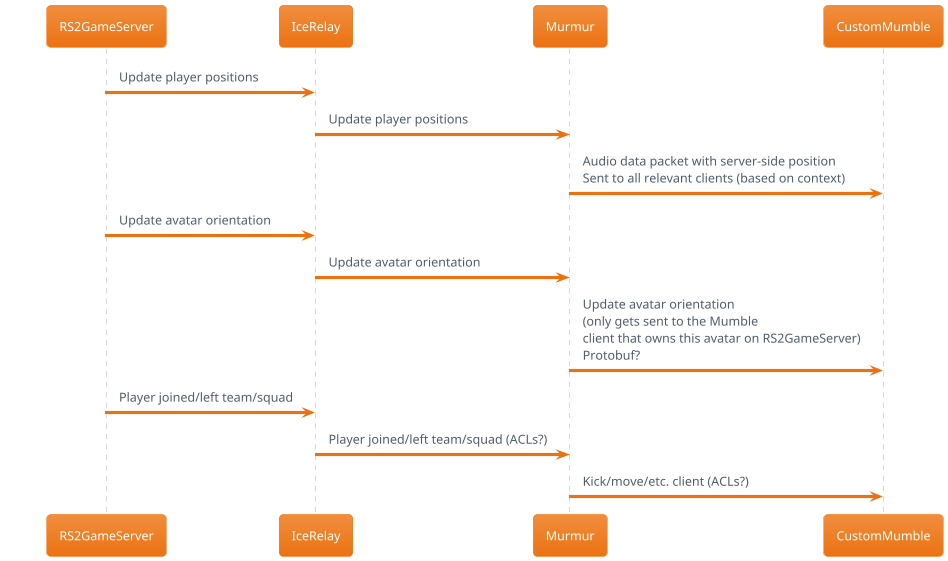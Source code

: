 @startuml Messaging

!theme aws-orange

RS2GameServer -> IceRelay : Update player positions
IceRelay -> Murmur : Update player positions
Murmur -> CustomMumble : Audio data packet with server-side position\nSent to all relevant clients (based on context)

RS2GameServer -> IceRelay : Update avatar orientation
IceRelay -> Murmur : Update avatar orientation
Murmur -> CustomMumble : Update avatar orientation\n(only gets sent to the Mumble\nclient that owns this avatar on RS2GameServer)\nProtobuf?

RS2GameServer -> IceRelay : Player joined/left team/squad
IceRelay -> Murmur : Player joined/left team/squad (ACLs?)
Murmur -> CustomMumble : Kick/move/etc. client (ACLs?)

@enduml
